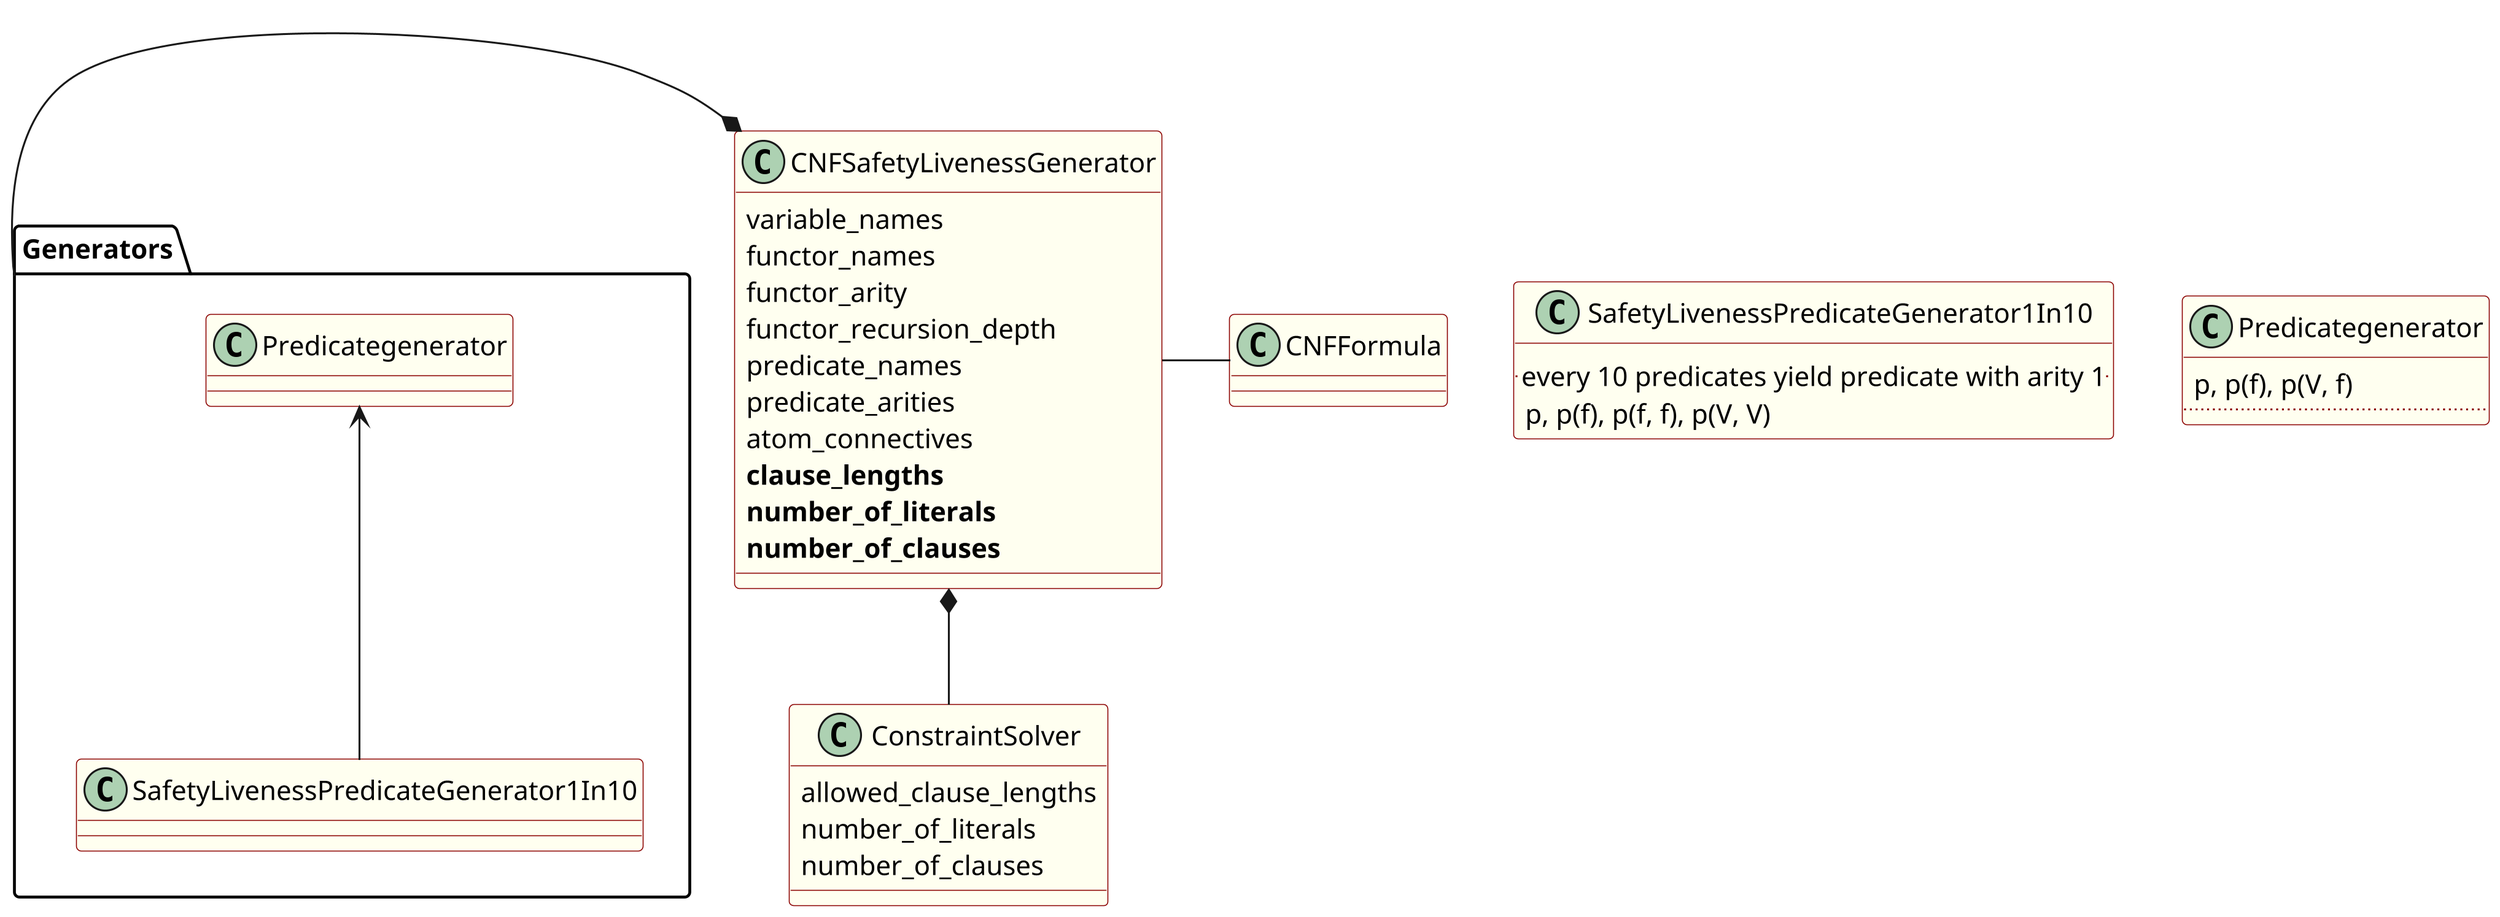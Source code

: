 @startuml
skinparam dpi 300

skinparam class {
  backgroundColor Ivory
  borderColor DarkRed
}

package Generators {
  Predicategenerator <-- SafetyLivenessPredicateGenerator1In10
}

Generators -* CNFSafetyLivenessGenerator
CNFSafetyLivenessGenerator *-- ConstraintSolver
CNFSafetyLivenessGenerator - CNFFormula

class CNFSafetyLivenessGenerator {
  variable_names 
  functor_names 
  functor_arity 
  functor_recursion_depth 
  predicate_names
  predicate_arities
  atom_connectives
  **clause_lengths**
  **number_of_literals**
  **number_of_clauses**
}

class ConstraintSolver {
  allowed_clause_lengths
  number_of_literals
  number_of_clauses
}

class SafetyLivenessPredicateGenerator1In10 {
..every 10 predicates yield predicate with arity 1..
  p, p(f), p(f, f), p(V, V)
}

class Predicategenerator {
	p, p(f), p(V, f)
	..
}

@enduml
